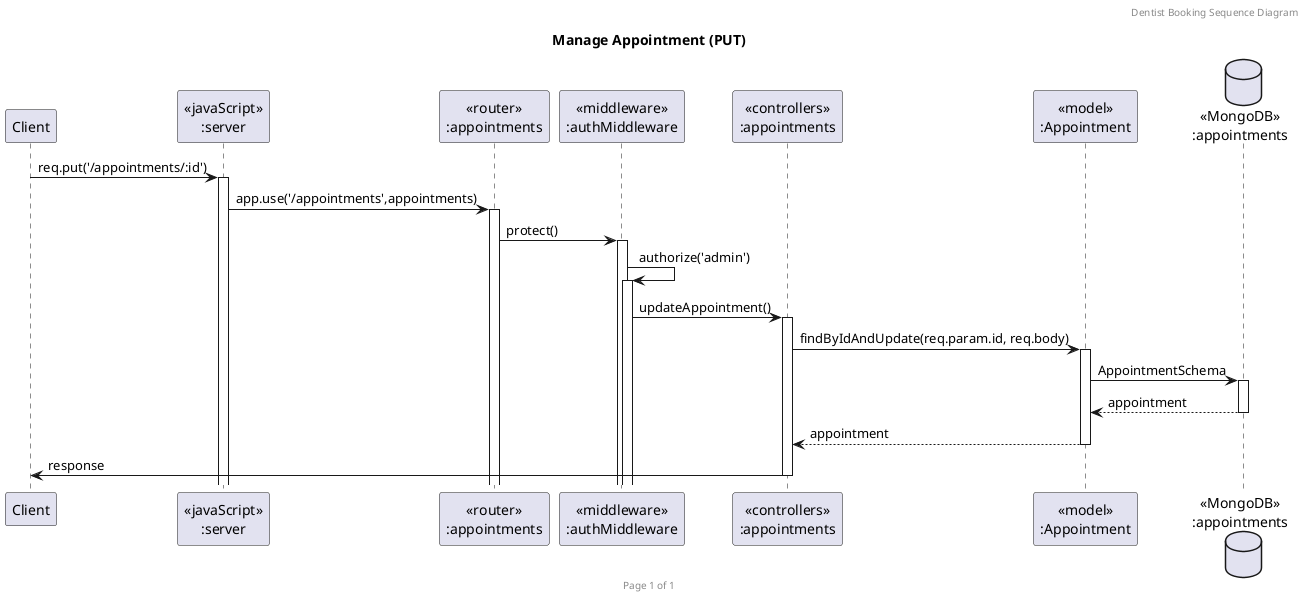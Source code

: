@startuml Manage Appointment (PUT)

header Dentist Booking Sequence Diagram
footer Page %page% of %lastpage%
title "Manage Appointment (PUT)"

participant "Client" as client
participant "<<javaScript>>\n:server" as server
participant "<<router>>\n:appointments" as routerAppointments
participant "<<middleware>>\n:authMiddleware" as authMiddleware
participant "<<controllers>>\n:appointments" as controllersAppointments
participant "<<model>>\n:Appointment" as modelAppointment
database "<<MongoDB>>\n:appointments" as AppointmentsDatabase

client->server ++:req.put('/appointments/:id')
server->routerAppointments ++:app.use('/appointments',appointments)
routerAppointments->authMiddleware ++:protect()
authMiddleware->authMiddleware ++:authorize('admin')
authMiddleware -> controllersAppointments ++:updateAppointment()
controllersAppointments->modelAppointment ++:findByIdAndUpdate(req.param.id, req.body)
modelAppointment ->AppointmentsDatabase ++: AppointmentSchema
AppointmentsDatabase --> modelAppointment --: appointment
controllersAppointments <-- modelAppointment --:appointment
controllersAppointments->client --:response

@enduml
